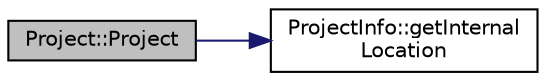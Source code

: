 digraph "Project::Project"
{
 // LATEX_PDF_SIZE
  edge [fontname="Helvetica",fontsize="10",labelfontname="Helvetica",labelfontsize="10"];
  node [fontname="Helvetica",fontsize="10",shape=record];
  rankdir="LR";
  Node1 [label="Project::Project",height=0.2,width=0.4,color="black", fillcolor="grey75", style="filled", fontcolor="black",tooltip=" "];
  Node1 -> Node2 [color="midnightblue",fontsize="10",style="solid",fontname="Helvetica"];
  Node2 [label="ProjectInfo::getInternal\lLocation",height=0.2,width=0.4,color="black", fillcolor="white", style="filled",URL="$struct_project_info.html#a0559f67496341a98dec536d05a328035",tooltip=" "];
}
